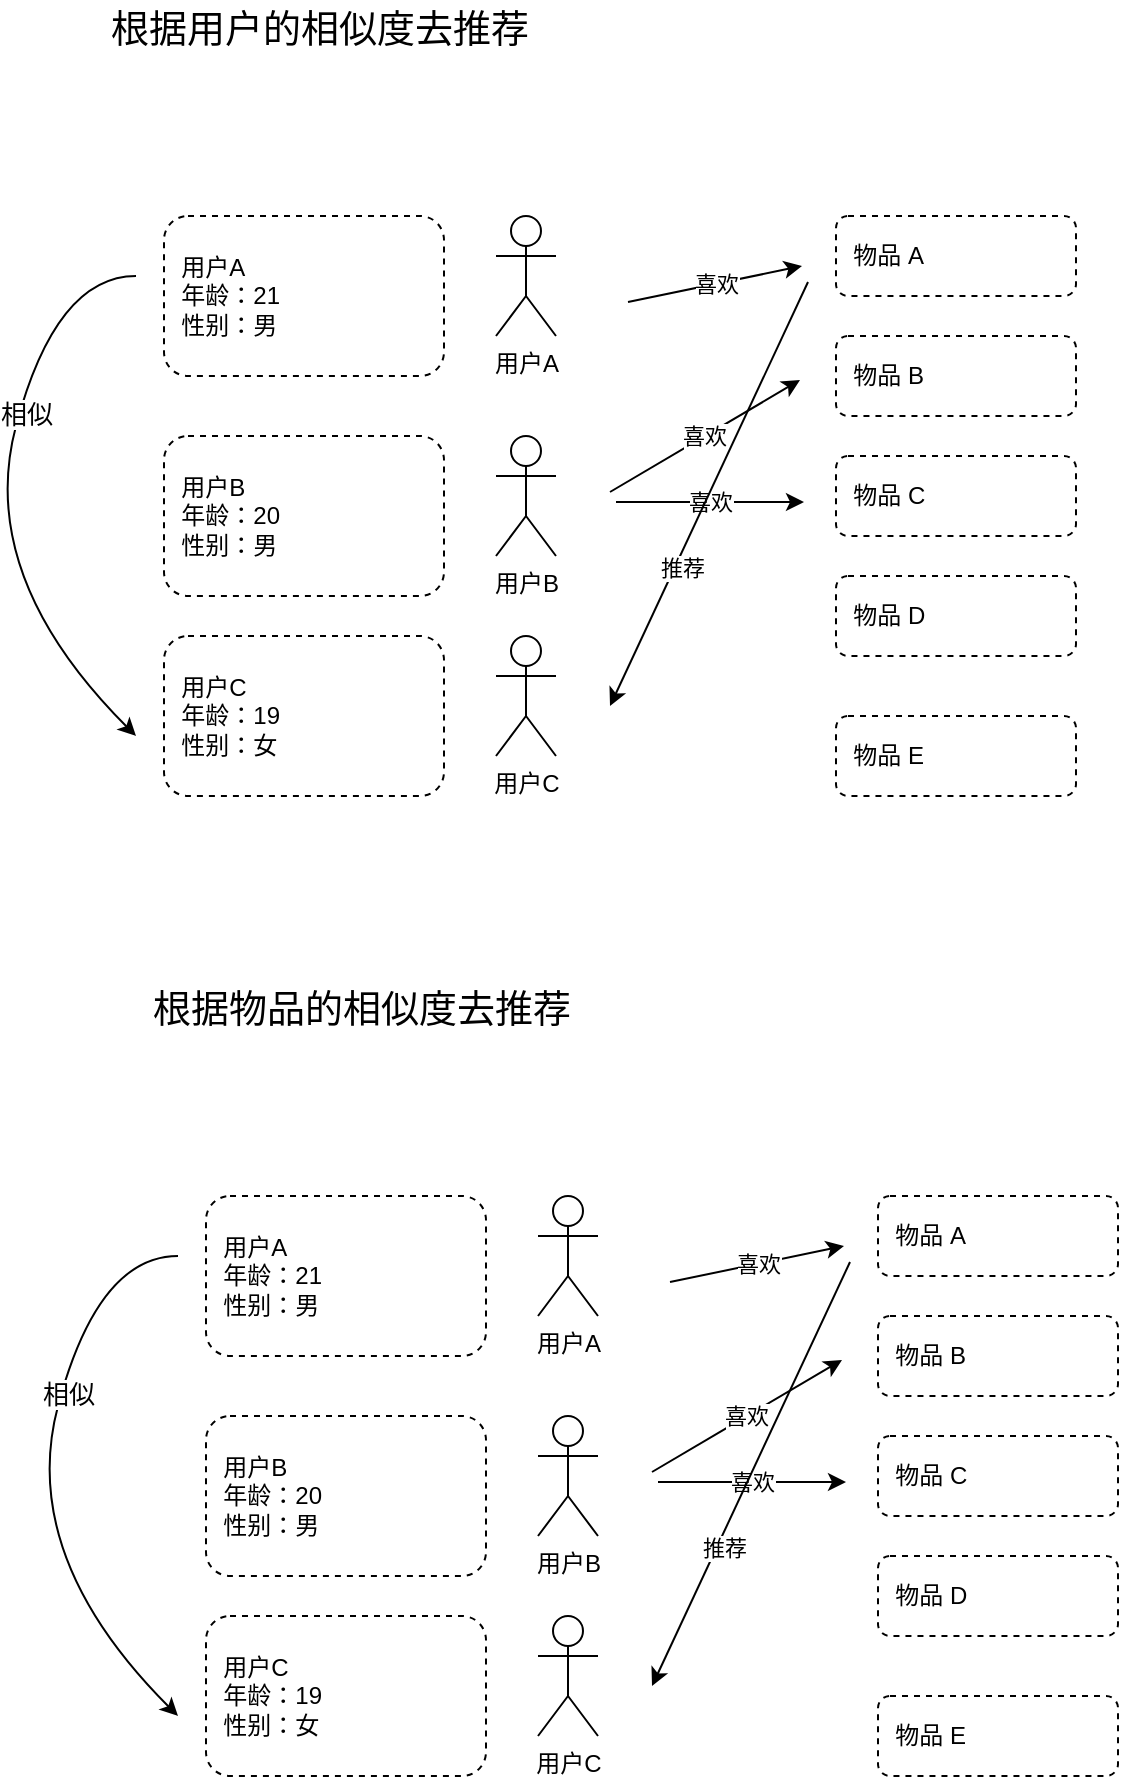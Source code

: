 <mxfile version="21.1.2" type="github">
  <diagram name="第 1 页" id="-02idUG7nGklGIDdgU3A">
    <mxGraphModel dx="984" dy="590" grid="0" gridSize="10" guides="1" tooltips="1" connect="1" arrows="1" fold="1" page="1" pageScale="1" pageWidth="827" pageHeight="1169" math="0" shadow="0">
      <root>
        <mxCell id="0" />
        <mxCell id="1" parent="0" />
        <mxCell id="ILd6SLxY5iuPmNZTyazk-2" value="用户A" style="shape=umlActor;verticalLabelPosition=bottom;verticalAlign=top;html=1;outlineConnect=0;" vertex="1" parent="1">
          <mxGeometry x="440" y="120" width="30" height="60" as="geometry" />
        </mxCell>
        <mxCell id="ILd6SLxY5iuPmNZTyazk-3" value="&amp;nbsp; 用户A&lt;br&gt;&amp;nbsp; 年龄：21&lt;br&gt;&amp;nbsp; 性别：男" style="rounded=1;whiteSpace=wrap;html=1;dashed=1;align=left;" vertex="1" parent="1">
          <mxGeometry x="274" y="120" width="140" height="80" as="geometry" />
        </mxCell>
        <mxCell id="ILd6SLxY5iuPmNZTyazk-4" value="用户B" style="shape=umlActor;verticalLabelPosition=bottom;verticalAlign=top;html=1;outlineConnect=0;" vertex="1" parent="1">
          <mxGeometry x="440" y="230" width="30" height="60" as="geometry" />
        </mxCell>
        <mxCell id="ILd6SLxY5iuPmNZTyazk-5" value="&amp;nbsp; 用户B&lt;br&gt;&amp;nbsp; 年龄：20&lt;br&gt;&amp;nbsp; 性别：男" style="rounded=1;whiteSpace=wrap;html=1;dashed=1;align=left;" vertex="1" parent="1">
          <mxGeometry x="274" y="230" width="140" height="80" as="geometry" />
        </mxCell>
        <mxCell id="ILd6SLxY5iuPmNZTyazk-6" value="用户C" style="shape=umlActor;verticalLabelPosition=bottom;verticalAlign=top;html=1;outlineConnect=0;" vertex="1" parent="1">
          <mxGeometry x="440" y="330" width="30" height="60" as="geometry" />
        </mxCell>
        <mxCell id="ILd6SLxY5iuPmNZTyazk-7" value="&amp;nbsp; 用户C&lt;br&gt;&amp;nbsp; 年龄：19&lt;br&gt;&amp;nbsp; 性别：女" style="rounded=1;whiteSpace=wrap;html=1;dashed=1;align=left;" vertex="1" parent="1">
          <mxGeometry x="274" y="330" width="140" height="80" as="geometry" />
        </mxCell>
        <mxCell id="ILd6SLxY5iuPmNZTyazk-8" value="" style="curved=1;endArrow=classic;html=1;rounded=0;" edge="1" parent="1">
          <mxGeometry width="50" height="50" relative="1" as="geometry">
            <mxPoint x="260" y="150" as="sourcePoint" />
            <mxPoint x="260" y="380" as="targetPoint" />
            <Array as="points">
              <mxPoint x="220" y="150" />
              <mxPoint x="180" y="300" />
            </Array>
          </mxGeometry>
        </mxCell>
        <mxCell id="ILd6SLxY5iuPmNZTyazk-9" value="相似" style="edgeLabel;html=1;align=center;verticalAlign=middle;resizable=0;points=[];fontSize=13;" vertex="1" connectable="0" parent="ILd6SLxY5iuPmNZTyazk-8">
          <mxGeometry x="-0.286" y="3" relative="1" as="geometry">
            <mxPoint as="offset" />
          </mxGeometry>
        </mxCell>
        <mxCell id="ILd6SLxY5iuPmNZTyazk-10" value="&amp;nbsp; 物品 A" style="rounded=1;whiteSpace=wrap;html=1;dashed=1;align=left;" vertex="1" parent="1">
          <mxGeometry x="610" y="120" width="120" height="40" as="geometry" />
        </mxCell>
        <mxCell id="ILd6SLxY5iuPmNZTyazk-11" value="&amp;nbsp; 物品 B" style="rounded=1;whiteSpace=wrap;html=1;dashed=1;align=left;" vertex="1" parent="1">
          <mxGeometry x="610" y="180" width="120" height="40" as="geometry" />
        </mxCell>
        <mxCell id="ILd6SLxY5iuPmNZTyazk-12" value="&amp;nbsp; 物品 C" style="rounded=1;whiteSpace=wrap;html=1;dashed=1;align=left;" vertex="1" parent="1">
          <mxGeometry x="610" y="240" width="120" height="40" as="geometry" />
        </mxCell>
        <mxCell id="ILd6SLxY5iuPmNZTyazk-13" value="&amp;nbsp; 物品 D" style="rounded=1;whiteSpace=wrap;html=1;dashed=1;align=left;" vertex="1" parent="1">
          <mxGeometry x="610" y="300" width="120" height="40" as="geometry" />
        </mxCell>
        <mxCell id="ILd6SLxY5iuPmNZTyazk-14" value="&amp;nbsp; 物品 E" style="rounded=1;whiteSpace=wrap;html=1;dashed=1;align=left;" vertex="1" parent="1">
          <mxGeometry x="610" y="370" width="120" height="40" as="geometry" />
        </mxCell>
        <mxCell id="ILd6SLxY5iuPmNZTyazk-15" value="喜欢" style="endArrow=classic;html=1;rounded=0;" edge="1" parent="1">
          <mxGeometry width="50" height="50" relative="1" as="geometry">
            <mxPoint x="506" y="163" as="sourcePoint" />
            <mxPoint x="593" y="145" as="targetPoint" />
          </mxGeometry>
        </mxCell>
        <mxCell id="ILd6SLxY5iuPmNZTyazk-16" value="根据用户的相似度去推荐" style="text;html=1;strokeColor=none;fillColor=none;align=center;verticalAlign=middle;whiteSpace=wrap;rounded=0;fontSize=19;" vertex="1" parent="1">
          <mxGeometry x="220" y="12" width="264" height="30" as="geometry" />
        </mxCell>
        <mxCell id="ILd6SLxY5iuPmNZTyazk-17" value="喜欢" style="endArrow=classic;html=1;rounded=0;" edge="1" parent="1">
          <mxGeometry width="50" height="50" relative="1" as="geometry">
            <mxPoint x="497" y="258" as="sourcePoint" />
            <mxPoint x="592" y="202" as="targetPoint" />
          </mxGeometry>
        </mxCell>
        <mxCell id="ILd6SLxY5iuPmNZTyazk-18" value="喜欢" style="endArrow=classic;html=1;rounded=0;" edge="1" parent="1">
          <mxGeometry width="50" height="50" relative="1" as="geometry">
            <mxPoint x="500" y="263" as="sourcePoint" />
            <mxPoint x="594" y="263" as="targetPoint" />
          </mxGeometry>
        </mxCell>
        <mxCell id="ILd6SLxY5iuPmNZTyazk-19" value="推荐" style="endArrow=classic;html=1;rounded=0;" edge="1" parent="1">
          <mxGeometry x="0.335" y="3" width="50" height="50" relative="1" as="geometry">
            <mxPoint x="596" y="153" as="sourcePoint" />
            <mxPoint x="497" y="365" as="targetPoint" />
            <mxPoint as="offset" />
          </mxGeometry>
        </mxCell>
        <mxCell id="ILd6SLxY5iuPmNZTyazk-20" value="用户A" style="shape=umlActor;verticalLabelPosition=bottom;verticalAlign=top;html=1;outlineConnect=0;" vertex="1" parent="1">
          <mxGeometry x="461" y="610" width="30" height="60" as="geometry" />
        </mxCell>
        <mxCell id="ILd6SLxY5iuPmNZTyazk-21" value="&amp;nbsp; 用户A&lt;br&gt;&amp;nbsp; 年龄：21&lt;br&gt;&amp;nbsp; 性别：男" style="rounded=1;whiteSpace=wrap;html=1;dashed=1;align=left;" vertex="1" parent="1">
          <mxGeometry x="295" y="610" width="140" height="80" as="geometry" />
        </mxCell>
        <mxCell id="ILd6SLxY5iuPmNZTyazk-22" value="用户B" style="shape=umlActor;verticalLabelPosition=bottom;verticalAlign=top;html=1;outlineConnect=0;" vertex="1" parent="1">
          <mxGeometry x="461" y="720" width="30" height="60" as="geometry" />
        </mxCell>
        <mxCell id="ILd6SLxY5iuPmNZTyazk-23" value="&amp;nbsp; 用户B&lt;br&gt;&amp;nbsp; 年龄：20&lt;br&gt;&amp;nbsp; 性别：男" style="rounded=1;whiteSpace=wrap;html=1;dashed=1;align=left;" vertex="1" parent="1">
          <mxGeometry x="295" y="720" width="140" height="80" as="geometry" />
        </mxCell>
        <mxCell id="ILd6SLxY5iuPmNZTyazk-24" value="用户C" style="shape=umlActor;verticalLabelPosition=bottom;verticalAlign=top;html=1;outlineConnect=0;" vertex="1" parent="1">
          <mxGeometry x="461" y="820" width="30" height="60" as="geometry" />
        </mxCell>
        <mxCell id="ILd6SLxY5iuPmNZTyazk-25" value="&amp;nbsp; 用户C&lt;br&gt;&amp;nbsp; 年龄：19&lt;br&gt;&amp;nbsp; 性别：女" style="rounded=1;whiteSpace=wrap;html=1;dashed=1;align=left;" vertex="1" parent="1">
          <mxGeometry x="295" y="820" width="140" height="80" as="geometry" />
        </mxCell>
        <mxCell id="ILd6SLxY5iuPmNZTyazk-26" value="" style="curved=1;endArrow=classic;html=1;rounded=0;" edge="1" parent="1">
          <mxGeometry width="50" height="50" relative="1" as="geometry">
            <mxPoint x="281" y="640" as="sourcePoint" />
            <mxPoint x="281" y="870" as="targetPoint" />
            <Array as="points">
              <mxPoint x="241" y="640" />
              <mxPoint x="201" y="790" />
            </Array>
          </mxGeometry>
        </mxCell>
        <mxCell id="ILd6SLxY5iuPmNZTyazk-27" value="相似" style="edgeLabel;html=1;align=center;verticalAlign=middle;resizable=0;points=[];fontSize=13;" vertex="1" connectable="0" parent="ILd6SLxY5iuPmNZTyazk-26">
          <mxGeometry x="-0.286" y="3" relative="1" as="geometry">
            <mxPoint as="offset" />
          </mxGeometry>
        </mxCell>
        <mxCell id="ILd6SLxY5iuPmNZTyazk-28" value="&amp;nbsp; 物品 A" style="rounded=1;whiteSpace=wrap;html=1;dashed=1;align=left;" vertex="1" parent="1">
          <mxGeometry x="631" y="610" width="120" height="40" as="geometry" />
        </mxCell>
        <mxCell id="ILd6SLxY5iuPmNZTyazk-29" value="&amp;nbsp; 物品 B" style="rounded=1;whiteSpace=wrap;html=1;dashed=1;align=left;" vertex="1" parent="1">
          <mxGeometry x="631" y="670" width="120" height="40" as="geometry" />
        </mxCell>
        <mxCell id="ILd6SLxY5iuPmNZTyazk-30" value="&amp;nbsp; 物品 C" style="rounded=1;whiteSpace=wrap;html=1;dashed=1;align=left;" vertex="1" parent="1">
          <mxGeometry x="631" y="730" width="120" height="40" as="geometry" />
        </mxCell>
        <mxCell id="ILd6SLxY5iuPmNZTyazk-31" value="&amp;nbsp; 物品 D" style="rounded=1;whiteSpace=wrap;html=1;dashed=1;align=left;" vertex="1" parent="1">
          <mxGeometry x="631" y="790" width="120" height="40" as="geometry" />
        </mxCell>
        <mxCell id="ILd6SLxY5iuPmNZTyazk-32" value="&amp;nbsp; 物品 E" style="rounded=1;whiteSpace=wrap;html=1;dashed=1;align=left;" vertex="1" parent="1">
          <mxGeometry x="631" y="860" width="120" height="40" as="geometry" />
        </mxCell>
        <mxCell id="ILd6SLxY5iuPmNZTyazk-33" value="喜欢" style="endArrow=classic;html=1;rounded=0;" edge="1" parent="1">
          <mxGeometry width="50" height="50" relative="1" as="geometry">
            <mxPoint x="527" y="653" as="sourcePoint" />
            <mxPoint x="614" y="635" as="targetPoint" />
          </mxGeometry>
        </mxCell>
        <mxCell id="ILd6SLxY5iuPmNZTyazk-34" value="根据物品的相似度去推荐" style="text;html=1;strokeColor=none;fillColor=none;align=center;verticalAlign=middle;whiteSpace=wrap;rounded=0;fontSize=19;" vertex="1" parent="1">
          <mxGeometry x="241" y="502" width="264" height="30" as="geometry" />
        </mxCell>
        <mxCell id="ILd6SLxY5iuPmNZTyazk-35" value="喜欢" style="endArrow=classic;html=1;rounded=0;" edge="1" parent="1">
          <mxGeometry width="50" height="50" relative="1" as="geometry">
            <mxPoint x="518" y="748" as="sourcePoint" />
            <mxPoint x="613" y="692" as="targetPoint" />
          </mxGeometry>
        </mxCell>
        <mxCell id="ILd6SLxY5iuPmNZTyazk-36" value="喜欢" style="endArrow=classic;html=1;rounded=0;" edge="1" parent="1">
          <mxGeometry width="50" height="50" relative="1" as="geometry">
            <mxPoint x="521" y="753" as="sourcePoint" />
            <mxPoint x="615" y="753" as="targetPoint" />
          </mxGeometry>
        </mxCell>
        <mxCell id="ILd6SLxY5iuPmNZTyazk-37" value="推荐" style="endArrow=classic;html=1;rounded=0;" edge="1" parent="1">
          <mxGeometry x="0.335" y="3" width="50" height="50" relative="1" as="geometry">
            <mxPoint x="617" y="643" as="sourcePoint" />
            <mxPoint x="518" y="855" as="targetPoint" />
            <mxPoint as="offset" />
          </mxGeometry>
        </mxCell>
      </root>
    </mxGraphModel>
  </diagram>
</mxfile>
